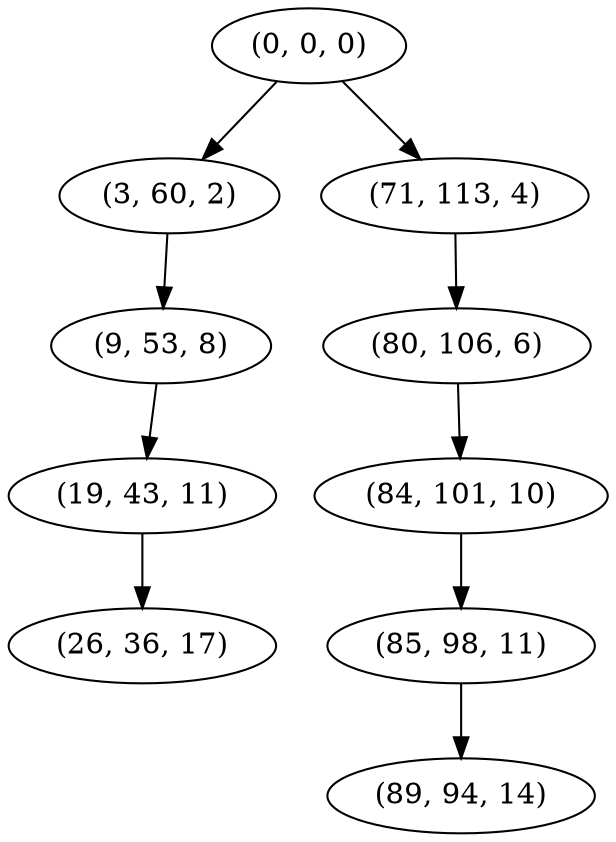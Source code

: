 digraph tree {
    "(0, 0, 0)";
    "(3, 60, 2)";
    "(9, 53, 8)";
    "(19, 43, 11)";
    "(26, 36, 17)";
    "(71, 113, 4)";
    "(80, 106, 6)";
    "(84, 101, 10)";
    "(85, 98, 11)";
    "(89, 94, 14)";
    "(0, 0, 0)" -> "(3, 60, 2)";
    "(0, 0, 0)" -> "(71, 113, 4)";
    "(3, 60, 2)" -> "(9, 53, 8)";
    "(9, 53, 8)" -> "(19, 43, 11)";
    "(19, 43, 11)" -> "(26, 36, 17)";
    "(71, 113, 4)" -> "(80, 106, 6)";
    "(80, 106, 6)" -> "(84, 101, 10)";
    "(84, 101, 10)" -> "(85, 98, 11)";
    "(85, 98, 11)" -> "(89, 94, 14)";
}
